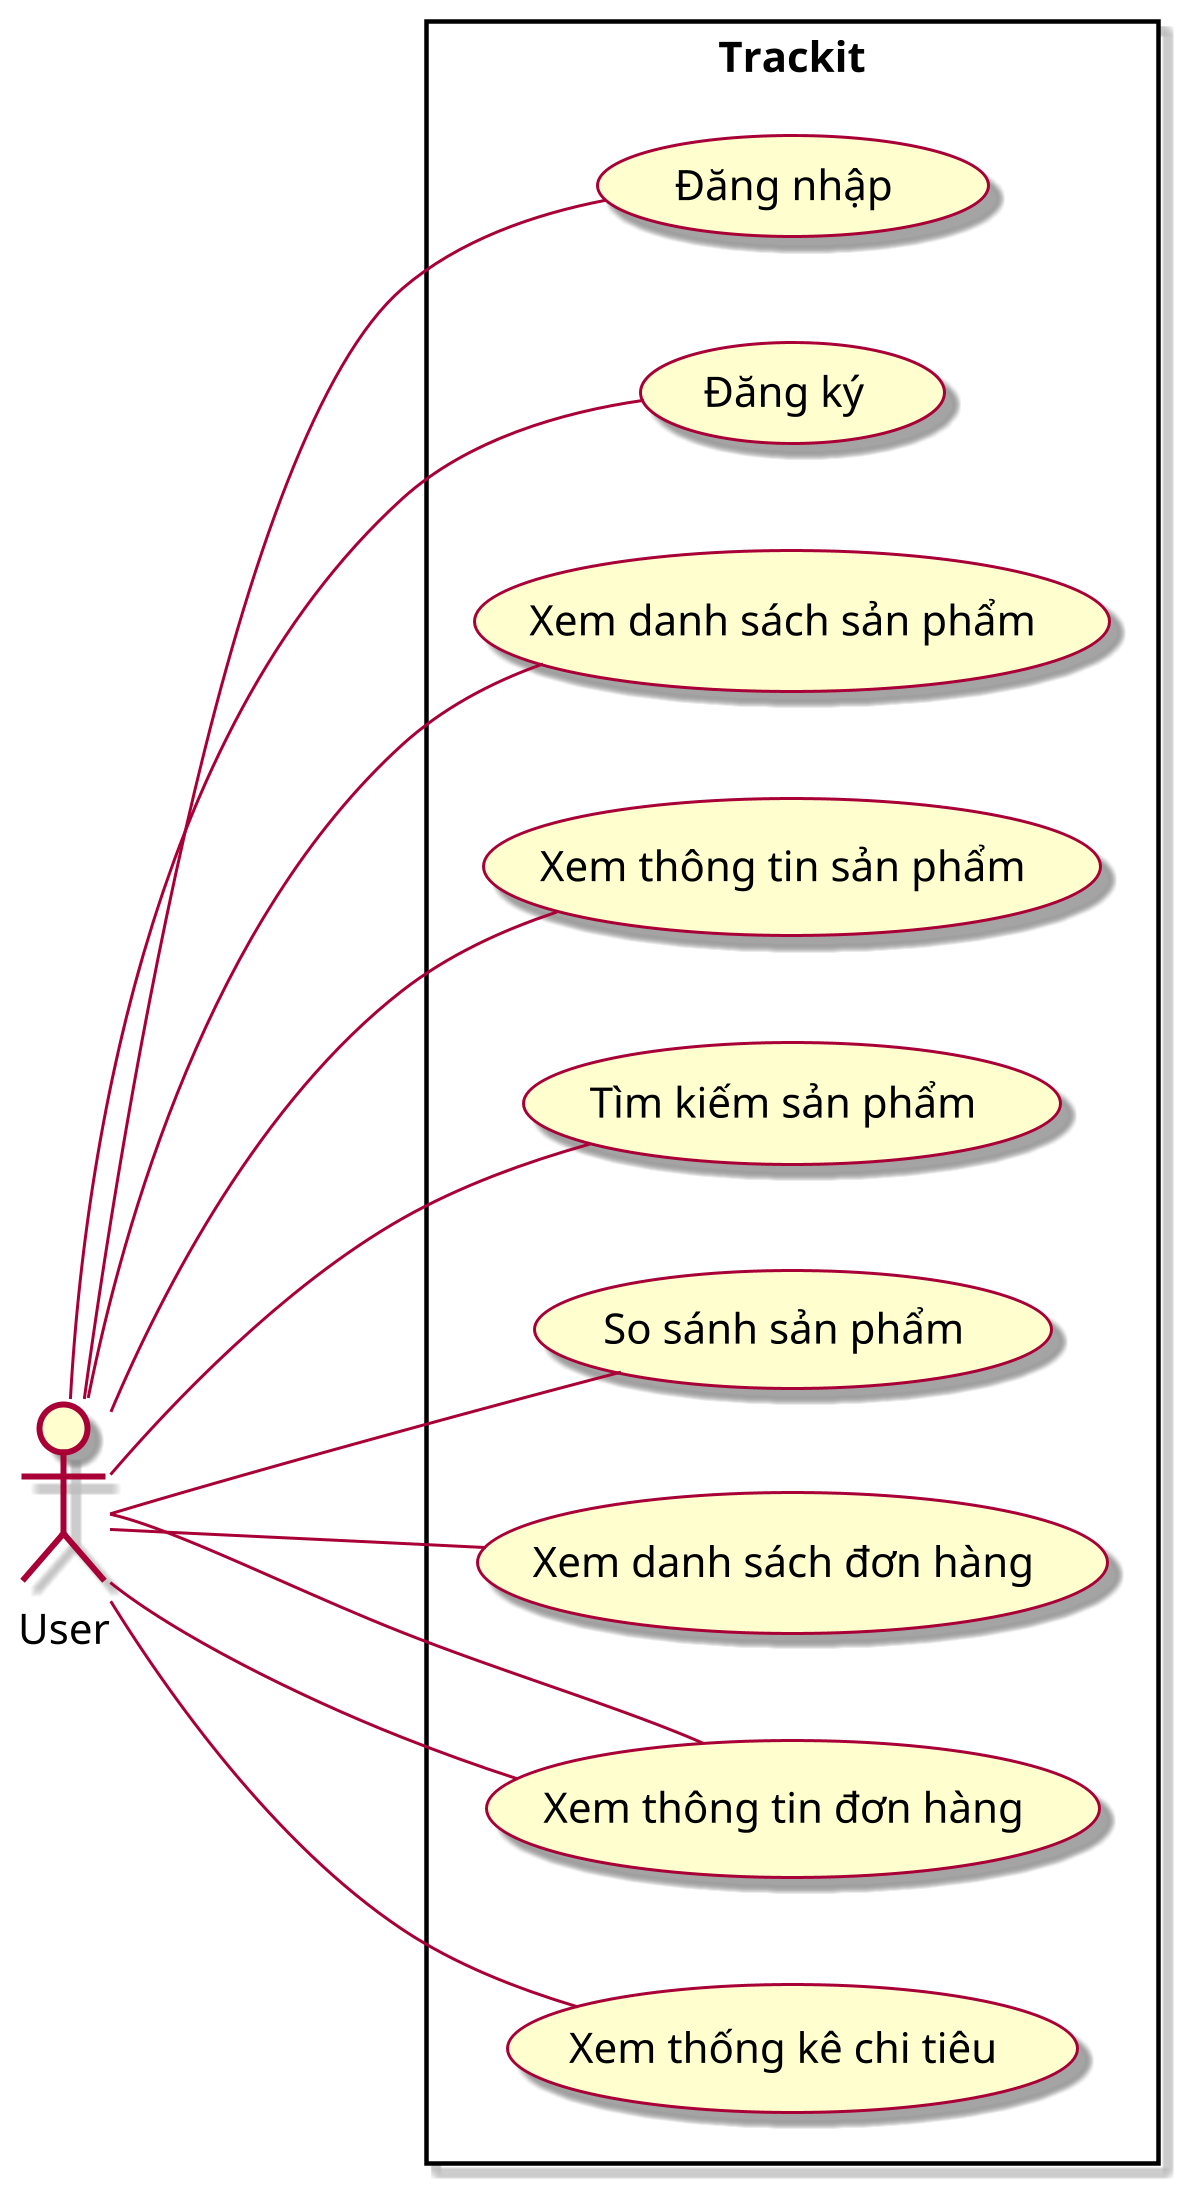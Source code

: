 @startuml UC0_GeneralUC

left to right direction
skin rose
scale 3

actor User as user

rectangle "Trackit" {
    usecase "Đăng nhập" as dn
    usecase "Đăng ký" as dk
    usecase "Xem danh sách sản phẩm" as xdssp
    usecase "Xem thông tin sản phẩm" as xctsp
    usecase "Tìm kiếm sản phẩm" as tksp
    usecase "So sánh sản phẩm" as sssp
    usecase "Xem danh sách đơn hàng" as xdsdh
    usecase "Xem thông tin đơn hàng" as xctdh
    usecase "Xem thống kê chi tiêu" as xtkct
}

user --- dn
user --- dk
user --- xdssp
user --- xctdh
user --- tksp
user --- sssp
user --- xdsdh
user --- xctdh
user --- xtkct
user --- xctsp

@enduml